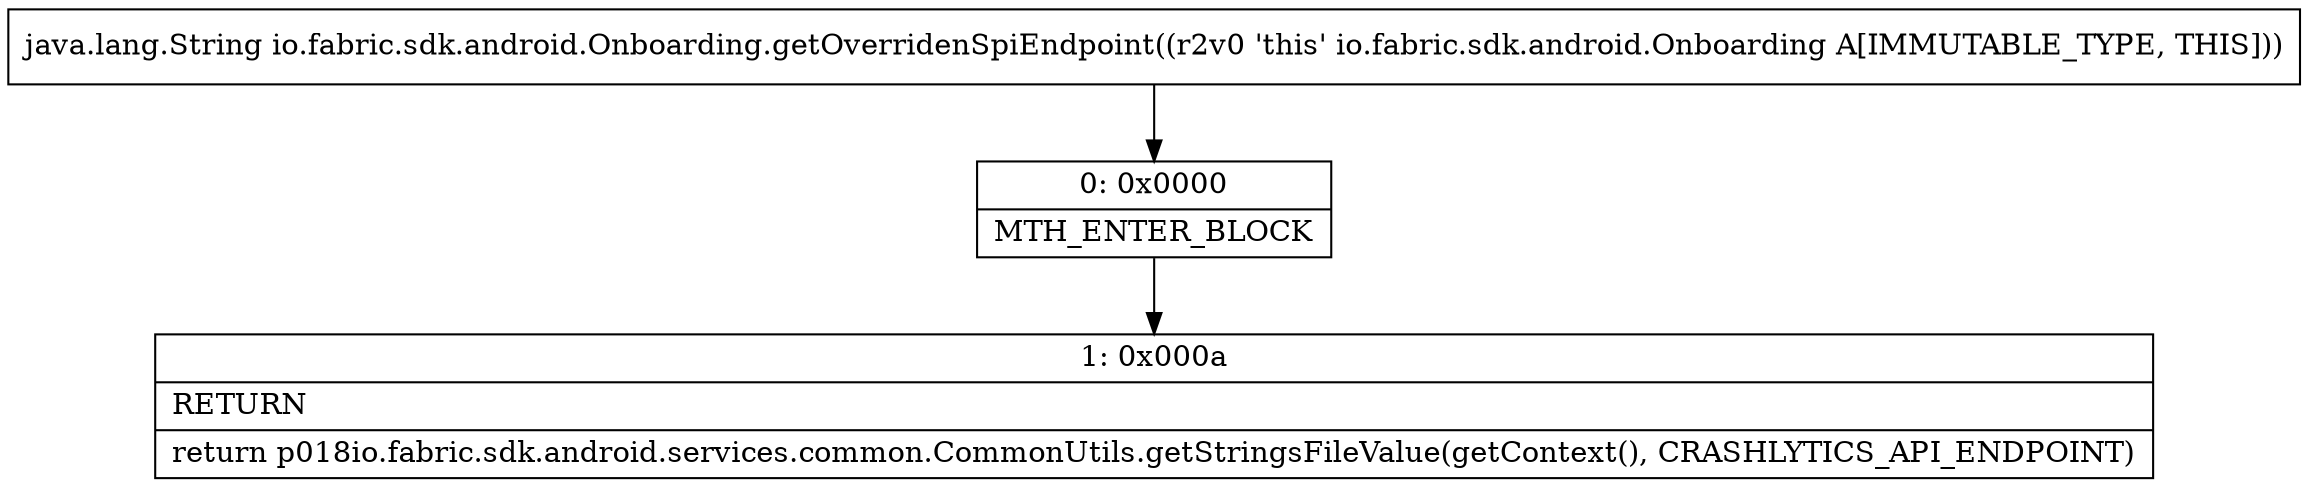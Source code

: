 digraph "CFG forio.fabric.sdk.android.Onboarding.getOverridenSpiEndpoint()Ljava\/lang\/String;" {
Node_0 [shape=record,label="{0\:\ 0x0000|MTH_ENTER_BLOCK\l}"];
Node_1 [shape=record,label="{1\:\ 0x000a|RETURN\l|return p018io.fabric.sdk.android.services.common.CommonUtils.getStringsFileValue(getContext(), CRASHLYTICS_API_ENDPOINT)\l}"];
MethodNode[shape=record,label="{java.lang.String io.fabric.sdk.android.Onboarding.getOverridenSpiEndpoint((r2v0 'this' io.fabric.sdk.android.Onboarding A[IMMUTABLE_TYPE, THIS])) }"];
MethodNode -> Node_0;
Node_0 -> Node_1;
}

